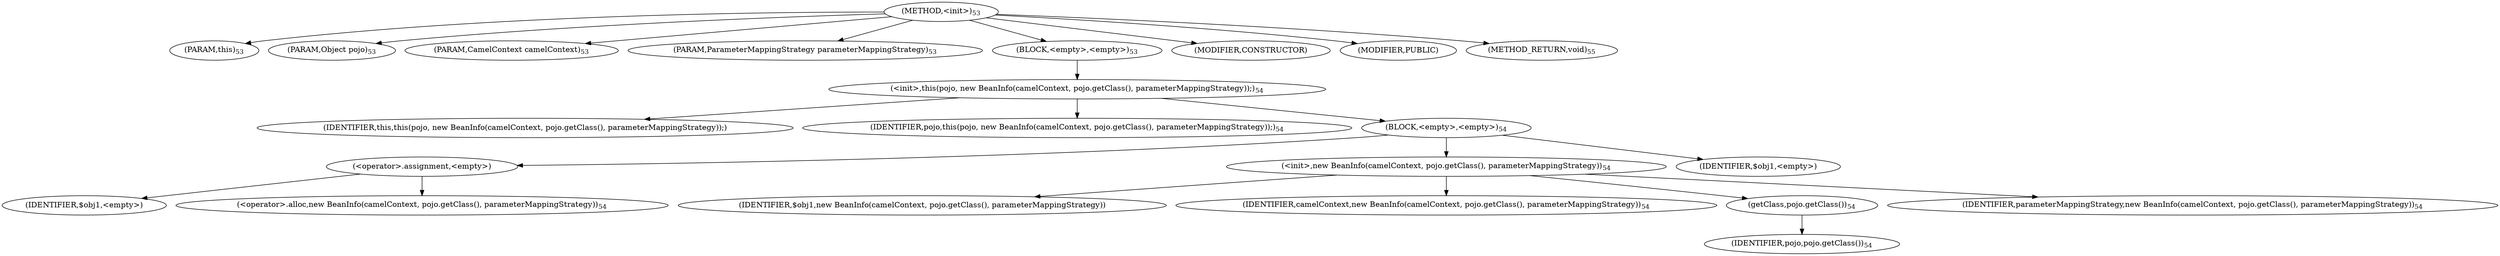 digraph "&lt;init&gt;" {  
"72" [label = <(METHOD,&lt;init&gt;)<SUB>53</SUB>> ]
"6" [label = <(PARAM,this)<SUB>53</SUB>> ]
"73" [label = <(PARAM,Object pojo)<SUB>53</SUB>> ]
"74" [label = <(PARAM,CamelContext camelContext)<SUB>53</SUB>> ]
"75" [label = <(PARAM,ParameterMappingStrategy parameterMappingStrategy)<SUB>53</SUB>> ]
"76" [label = <(BLOCK,&lt;empty&gt;,&lt;empty&gt;)<SUB>53</SUB>> ]
"77" [label = <(&lt;init&gt;,this(pojo, new BeanInfo(camelContext, pojo.getClass(), parameterMappingStrategy));)<SUB>54</SUB>> ]
"5" [label = <(IDENTIFIER,this,this(pojo, new BeanInfo(camelContext, pojo.getClass(), parameterMappingStrategy));)> ]
"78" [label = <(IDENTIFIER,pojo,this(pojo, new BeanInfo(camelContext, pojo.getClass(), parameterMappingStrategy));)<SUB>54</SUB>> ]
"79" [label = <(BLOCK,&lt;empty&gt;,&lt;empty&gt;)<SUB>54</SUB>> ]
"80" [label = <(&lt;operator&gt;.assignment,&lt;empty&gt;)> ]
"81" [label = <(IDENTIFIER,$obj1,&lt;empty&gt;)> ]
"82" [label = <(&lt;operator&gt;.alloc,new BeanInfo(camelContext, pojo.getClass(), parameterMappingStrategy))<SUB>54</SUB>> ]
"83" [label = <(&lt;init&gt;,new BeanInfo(camelContext, pojo.getClass(), parameterMappingStrategy))<SUB>54</SUB>> ]
"84" [label = <(IDENTIFIER,$obj1,new BeanInfo(camelContext, pojo.getClass(), parameterMappingStrategy))> ]
"85" [label = <(IDENTIFIER,camelContext,new BeanInfo(camelContext, pojo.getClass(), parameterMappingStrategy))<SUB>54</SUB>> ]
"86" [label = <(getClass,pojo.getClass())<SUB>54</SUB>> ]
"87" [label = <(IDENTIFIER,pojo,pojo.getClass())<SUB>54</SUB>> ]
"88" [label = <(IDENTIFIER,parameterMappingStrategy,new BeanInfo(camelContext, pojo.getClass(), parameterMappingStrategy))<SUB>54</SUB>> ]
"89" [label = <(IDENTIFIER,$obj1,&lt;empty&gt;)> ]
"90" [label = <(MODIFIER,CONSTRUCTOR)> ]
"91" [label = <(MODIFIER,PUBLIC)> ]
"92" [label = <(METHOD_RETURN,void)<SUB>55</SUB>> ]
  "72" -> "6" 
  "72" -> "73" 
  "72" -> "74" 
  "72" -> "75" 
  "72" -> "76" 
  "72" -> "90" 
  "72" -> "91" 
  "72" -> "92" 
  "76" -> "77" 
  "77" -> "5" 
  "77" -> "78" 
  "77" -> "79" 
  "79" -> "80" 
  "79" -> "83" 
  "79" -> "89" 
  "80" -> "81" 
  "80" -> "82" 
  "83" -> "84" 
  "83" -> "85" 
  "83" -> "86" 
  "83" -> "88" 
  "86" -> "87" 
}
